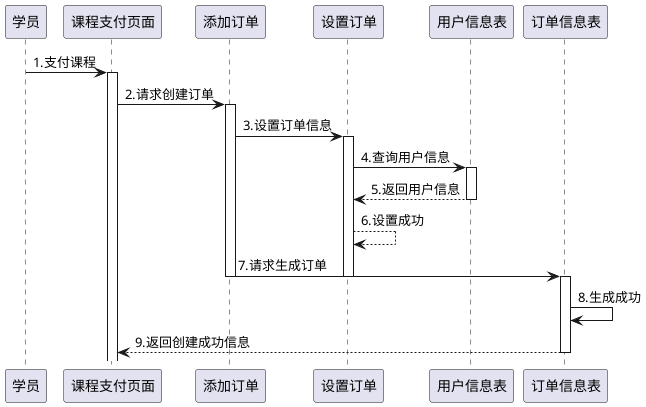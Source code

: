 @startuml
participant 学员
学员 -> 课程支付页面 : 1.支付课程
activate 课程支付页面
课程支付页面 -> 添加订单 : 2.请求创建订单
activate 添加订单
添加订单 -> 设置订单 : 3.设置订单信息
activate 设置订单
设置订单 -> 用户信息表 : 4.查询用户信息
activate 用户信息表
用户信息表 --> 设置订单 : 5.返回用户信息
deactivate 用户信息表
设置订单 --> 设置订单: 6.设置成功
添加订单 -> 订单信息表 : 7.请求生成订单
deactivate 设置订单
deactivate 添加订单
activate 订单信息表
订单信息表 -> 订单信息表 : 8.生成成功
订单信息表 --> 课程支付页面 : 9.返回创建成功信息
deactivate 订单信息表
@enduml
